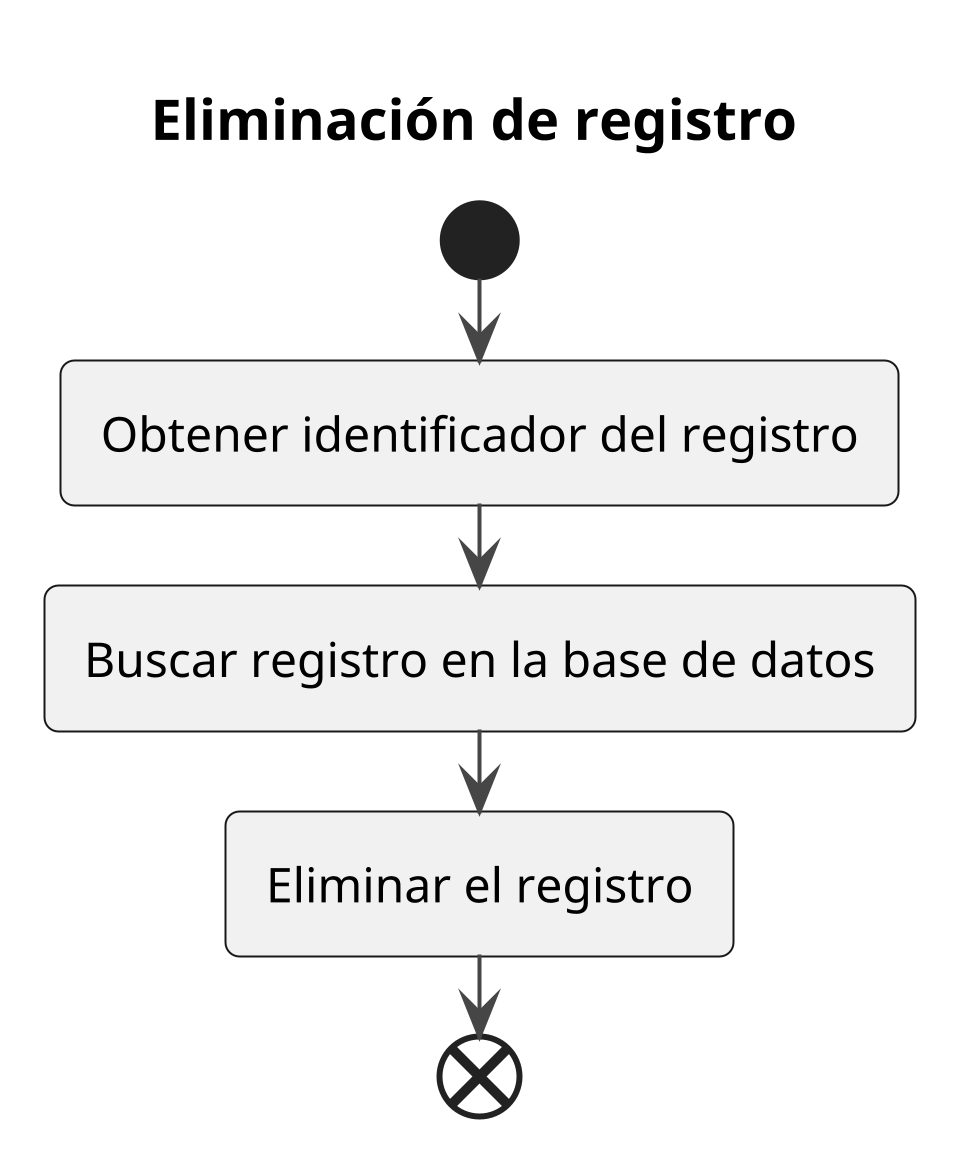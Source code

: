 @startuml

!theme vibrant
scale 5
title Eliminación de registro

start
:Obtener identificador del registro;
:Buscar registro en la base de datos;
:Eliminar el registro;
end